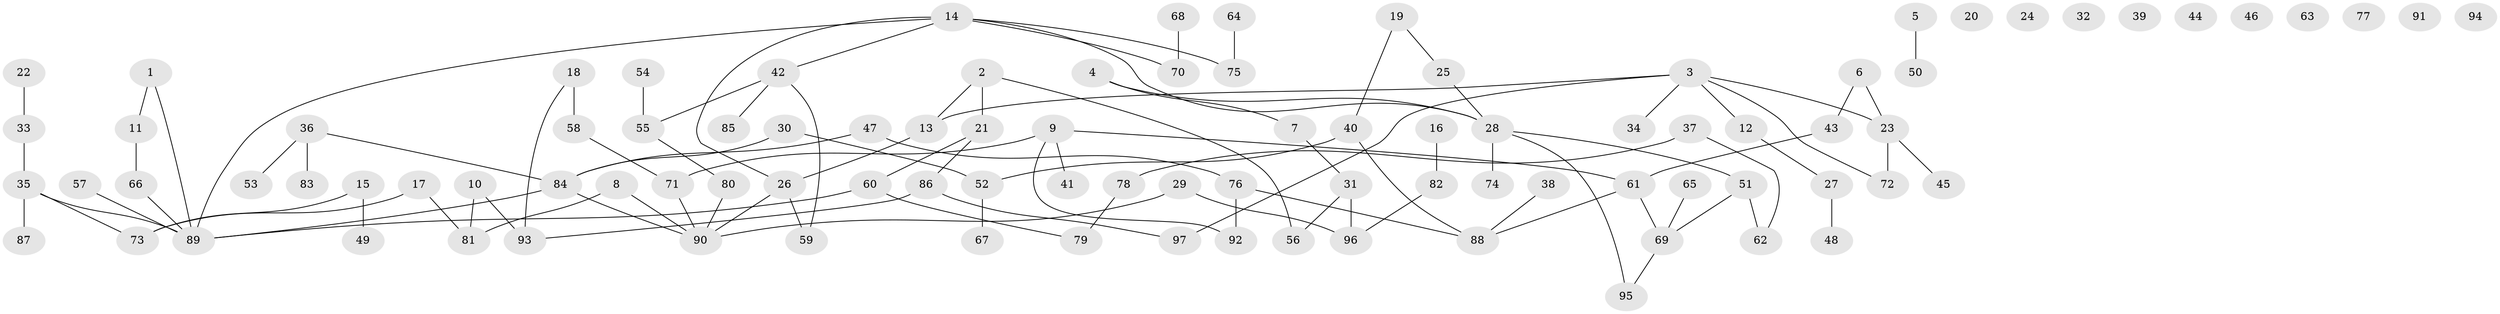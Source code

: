 // Generated by graph-tools (version 1.1) at 2025/00/03/09/25 03:00:41]
// undirected, 97 vertices, 105 edges
graph export_dot {
graph [start="1"]
  node [color=gray90,style=filled];
  1;
  2;
  3;
  4;
  5;
  6;
  7;
  8;
  9;
  10;
  11;
  12;
  13;
  14;
  15;
  16;
  17;
  18;
  19;
  20;
  21;
  22;
  23;
  24;
  25;
  26;
  27;
  28;
  29;
  30;
  31;
  32;
  33;
  34;
  35;
  36;
  37;
  38;
  39;
  40;
  41;
  42;
  43;
  44;
  45;
  46;
  47;
  48;
  49;
  50;
  51;
  52;
  53;
  54;
  55;
  56;
  57;
  58;
  59;
  60;
  61;
  62;
  63;
  64;
  65;
  66;
  67;
  68;
  69;
  70;
  71;
  72;
  73;
  74;
  75;
  76;
  77;
  78;
  79;
  80;
  81;
  82;
  83;
  84;
  85;
  86;
  87;
  88;
  89;
  90;
  91;
  92;
  93;
  94;
  95;
  96;
  97;
  1 -- 11;
  1 -- 89;
  2 -- 13;
  2 -- 21;
  2 -- 56;
  3 -- 12;
  3 -- 13;
  3 -- 23;
  3 -- 34;
  3 -- 72;
  3 -- 97;
  4 -- 7;
  4 -- 28;
  5 -- 50;
  6 -- 23;
  6 -- 43;
  7 -- 31;
  8 -- 81;
  8 -- 90;
  9 -- 41;
  9 -- 61;
  9 -- 71;
  9 -- 92;
  10 -- 81;
  10 -- 93;
  11 -- 66;
  12 -- 27;
  13 -- 26;
  14 -- 26;
  14 -- 28;
  14 -- 42;
  14 -- 70;
  14 -- 75;
  14 -- 89;
  15 -- 49;
  15 -- 73;
  16 -- 82;
  17 -- 73;
  17 -- 81;
  18 -- 58;
  18 -- 93;
  19 -- 25;
  19 -- 40;
  21 -- 60;
  21 -- 86;
  22 -- 33;
  23 -- 45;
  23 -- 72;
  25 -- 28;
  26 -- 59;
  26 -- 90;
  27 -- 48;
  28 -- 51;
  28 -- 74;
  28 -- 95;
  29 -- 90;
  29 -- 96;
  30 -- 52;
  30 -- 84;
  31 -- 56;
  31 -- 96;
  33 -- 35;
  35 -- 73;
  35 -- 87;
  35 -- 89;
  36 -- 53;
  36 -- 83;
  36 -- 84;
  37 -- 62;
  37 -- 78;
  38 -- 88;
  40 -- 52;
  40 -- 88;
  42 -- 55;
  42 -- 59;
  42 -- 85;
  43 -- 61;
  47 -- 76;
  47 -- 84;
  51 -- 62;
  51 -- 69;
  52 -- 67;
  54 -- 55;
  55 -- 80;
  57 -- 89;
  58 -- 71;
  60 -- 79;
  60 -- 89;
  61 -- 69;
  61 -- 88;
  64 -- 75;
  65 -- 69;
  66 -- 89;
  68 -- 70;
  69 -- 95;
  71 -- 90;
  76 -- 88;
  76 -- 92;
  78 -- 79;
  80 -- 90;
  82 -- 96;
  84 -- 89;
  84 -- 90;
  86 -- 93;
  86 -- 97;
}
